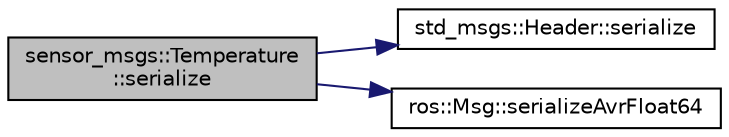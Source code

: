 digraph "sensor_msgs::Temperature::serialize"
{
  edge [fontname="Helvetica",fontsize="10",labelfontname="Helvetica",labelfontsize="10"];
  node [fontname="Helvetica",fontsize="10",shape=record];
  rankdir="LR";
  Node1 [label="sensor_msgs::Temperature\l::serialize",height=0.2,width=0.4,color="black", fillcolor="grey75", style="filled" fontcolor="black"];
  Node1 -> Node2 [color="midnightblue",fontsize="10",style="solid",fontname="Helvetica"];
  Node2 [label="std_msgs::Header::serialize",height=0.2,width=0.4,color="black", fillcolor="white", style="filled",URL="$classstd__msgs_1_1_header.html#a200c6f9d2576b1a237a19bc2d769925e"];
  Node1 -> Node3 [color="midnightblue",fontsize="10",style="solid",fontname="Helvetica"];
  Node3 [label="ros::Msg::serializeAvrFloat64",height=0.2,width=0.4,color="black", fillcolor="white", style="filled",URL="$classros_1_1_msg.html#a3fff55e17efd60a7195a14857ff44897",tooltip="This tricky function handles promoting a 32bit float to a 64bit double, so that AVR can publish messa..."];
}
